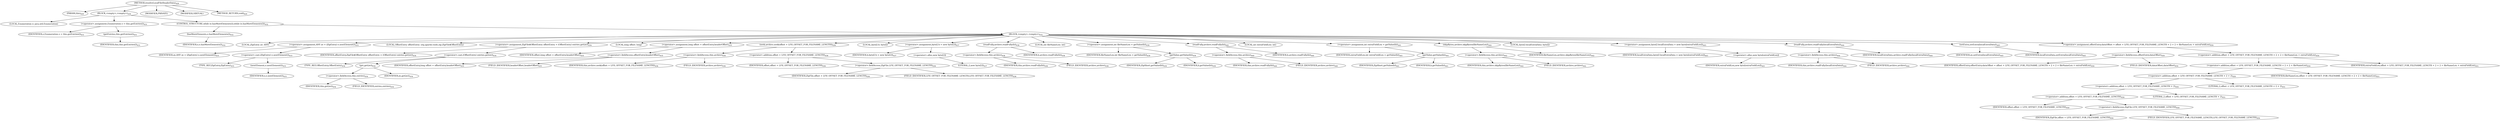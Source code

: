 digraph "resolveLocalFileHeaderData" {  
"772" [label = <(METHOD,resolveLocalFileHeaderData)<SUB>429</SUB>> ]
"39" [label = <(PARAM,this)<SUB>429</SUB>> ]
"773" [label = <(BLOCK,&lt;empty&gt;,&lt;empty&gt;)<SUB>430</SUB>> ]
"774" [label = <(LOCAL,Enumeration e: java.util.Enumeration)> ]
"775" [label = <(&lt;operator&gt;.assignment,Enumeration e = this.getEntries())<SUB>431</SUB>> ]
"776" [label = <(IDENTIFIER,e,Enumeration e = this.getEntries())<SUB>431</SUB>> ]
"777" [label = <(getEntries,this.getEntries())<SUB>431</SUB>> ]
"38" [label = <(IDENTIFIER,this,this.getEntries())<SUB>431</SUB>> ]
"778" [label = <(CONTROL_STRUCTURE,while (e.hasMoreElements()),while (e.hasMoreElements()))<SUB>432</SUB>> ]
"779" [label = <(hasMoreElements,e.hasMoreElements())<SUB>432</SUB>> ]
"780" [label = <(IDENTIFIER,e,e.hasMoreElements())<SUB>432</SUB>> ]
"781" [label = <(BLOCK,&lt;empty&gt;,&lt;empty&gt;)<SUB>432</SUB>> ]
"782" [label = <(LOCAL,ZipEntry ze: ANY)> ]
"783" [label = <(&lt;operator&gt;.assignment,ANY ze = (ZipEntry) e.nextElement())<SUB>433</SUB>> ]
"784" [label = <(IDENTIFIER,ze,ANY ze = (ZipEntry) e.nextElement())<SUB>433</SUB>> ]
"785" [label = <(&lt;operator&gt;.cast,(ZipEntry) e.nextElement())<SUB>433</SUB>> ]
"786" [label = <(TYPE_REF,ZipEntry,ZipEntry)<SUB>433</SUB>> ]
"787" [label = <(nextElement,e.nextElement())<SUB>433</SUB>> ]
"788" [label = <(IDENTIFIER,e,e.nextElement())<SUB>433</SUB>> ]
"789" [label = <(LOCAL,OffsetEntry offsetEntry: org.apache.tools.zip.ZipFile$OffsetEntry)> ]
"790" [label = <(&lt;operator&gt;.assignment,ZipFile$OffsetEntry offsetEntry = (OffsetEntry) entries.get(ze))<SUB>434</SUB>> ]
"791" [label = <(IDENTIFIER,offsetEntry,ZipFile$OffsetEntry offsetEntry = (OffsetEntry) entries.get(ze))<SUB>434</SUB>> ]
"792" [label = <(&lt;operator&gt;.cast,(OffsetEntry) entries.get(ze))<SUB>434</SUB>> ]
"793" [label = <(TYPE_REF,OffsetEntry,OffsetEntry)<SUB>434</SUB>> ]
"794" [label = <(get,get(ze))<SUB>434</SUB>> ]
"795" [label = <(&lt;operator&gt;.fieldAccess,this.entries)<SUB>434</SUB>> ]
"796" [label = <(IDENTIFIER,this,get(ze))<SUB>434</SUB>> ]
"797" [label = <(FIELD_IDENTIFIER,entries,entries)<SUB>434</SUB>> ]
"798" [label = <(IDENTIFIER,ze,get(ze))<SUB>434</SUB>> ]
"799" [label = <(LOCAL,long offset: long)> ]
"800" [label = <(&lt;operator&gt;.assignment,long offset = offsetEntry.headerOffset)<SUB>435</SUB>> ]
"801" [label = <(IDENTIFIER,offset,long offset = offsetEntry.headerOffset)<SUB>435</SUB>> ]
"802" [label = <(&lt;operator&gt;.fieldAccess,offsetEntry.headerOffset)<SUB>435</SUB>> ]
"803" [label = <(IDENTIFIER,offsetEntry,long offset = offsetEntry.headerOffset)<SUB>435</SUB>> ]
"804" [label = <(FIELD_IDENTIFIER,headerOffset,headerOffset)<SUB>435</SUB>> ]
"805" [label = <(seek,archive.seek(offset + LFH_OFFSET_FOR_FILENAME_LENGTH))<SUB>436</SUB>> ]
"806" [label = <(&lt;operator&gt;.fieldAccess,this.archive)<SUB>436</SUB>> ]
"807" [label = <(IDENTIFIER,this,archive.seek(offset + LFH_OFFSET_FOR_FILENAME_LENGTH))<SUB>436</SUB>> ]
"808" [label = <(FIELD_IDENTIFIER,archive,archive)<SUB>436</SUB>> ]
"809" [label = <(&lt;operator&gt;.addition,offset + LFH_OFFSET_FOR_FILENAME_LENGTH)<SUB>436</SUB>> ]
"810" [label = <(IDENTIFIER,offset,offset + LFH_OFFSET_FOR_FILENAME_LENGTH)<SUB>436</SUB>> ]
"811" [label = <(&lt;operator&gt;.fieldAccess,ZipFile.LFH_OFFSET_FOR_FILENAME_LENGTH)<SUB>436</SUB>> ]
"812" [label = <(IDENTIFIER,ZipFile,offset + LFH_OFFSET_FOR_FILENAME_LENGTH)<SUB>436</SUB>> ]
"813" [label = <(FIELD_IDENTIFIER,LFH_OFFSET_FOR_FILENAME_LENGTH,LFH_OFFSET_FOR_FILENAME_LENGTH)<SUB>436</SUB>> ]
"814" [label = <(LOCAL,byte[] b: byte[])> ]
"815" [label = <(&lt;operator&gt;.assignment,byte[] b = new byte[2])<SUB>437</SUB>> ]
"816" [label = <(IDENTIFIER,b,byte[] b = new byte[2])<SUB>437</SUB>> ]
"817" [label = <(&lt;operator&gt;.alloc,new byte[2])> ]
"818" [label = <(LITERAL,2,new byte[2])<SUB>437</SUB>> ]
"819" [label = <(readFully,archive.readFully(b))<SUB>438</SUB>> ]
"820" [label = <(&lt;operator&gt;.fieldAccess,this.archive)<SUB>438</SUB>> ]
"821" [label = <(IDENTIFIER,this,archive.readFully(b))<SUB>438</SUB>> ]
"822" [label = <(FIELD_IDENTIFIER,archive,archive)<SUB>438</SUB>> ]
"823" [label = <(IDENTIFIER,b,archive.readFully(b))<SUB>438</SUB>> ]
"824" [label = <(LOCAL,int fileNameLen: int)> ]
"825" [label = <(&lt;operator&gt;.assignment,int fileNameLen = getValue(b))<SUB>439</SUB>> ]
"826" [label = <(IDENTIFIER,fileNameLen,int fileNameLen = getValue(b))<SUB>439</SUB>> ]
"827" [label = <(getValue,getValue(b))<SUB>439</SUB>> ]
"828" [label = <(IDENTIFIER,ZipShort,getValue(b))<SUB>439</SUB>> ]
"829" [label = <(IDENTIFIER,b,getValue(b))<SUB>439</SUB>> ]
"830" [label = <(readFully,archive.readFully(b))<SUB>440</SUB>> ]
"831" [label = <(&lt;operator&gt;.fieldAccess,this.archive)<SUB>440</SUB>> ]
"832" [label = <(IDENTIFIER,this,archive.readFully(b))<SUB>440</SUB>> ]
"833" [label = <(FIELD_IDENTIFIER,archive,archive)<SUB>440</SUB>> ]
"834" [label = <(IDENTIFIER,b,archive.readFully(b))<SUB>440</SUB>> ]
"835" [label = <(LOCAL,int extraFieldLen: int)> ]
"836" [label = <(&lt;operator&gt;.assignment,int extraFieldLen = getValue(b))<SUB>441</SUB>> ]
"837" [label = <(IDENTIFIER,extraFieldLen,int extraFieldLen = getValue(b))<SUB>441</SUB>> ]
"838" [label = <(getValue,getValue(b))<SUB>441</SUB>> ]
"839" [label = <(IDENTIFIER,ZipShort,getValue(b))<SUB>441</SUB>> ]
"840" [label = <(IDENTIFIER,b,getValue(b))<SUB>441</SUB>> ]
"841" [label = <(skipBytes,archive.skipBytes(fileNameLen))<SUB>442</SUB>> ]
"842" [label = <(&lt;operator&gt;.fieldAccess,this.archive)<SUB>442</SUB>> ]
"843" [label = <(IDENTIFIER,this,archive.skipBytes(fileNameLen))<SUB>442</SUB>> ]
"844" [label = <(FIELD_IDENTIFIER,archive,archive)<SUB>442</SUB>> ]
"845" [label = <(IDENTIFIER,fileNameLen,archive.skipBytes(fileNameLen))<SUB>442</SUB>> ]
"846" [label = <(LOCAL,byte[] localExtraData: byte[])> ]
"847" [label = <(&lt;operator&gt;.assignment,byte[] localExtraData = new byte[extraFieldLen])<SUB>443</SUB>> ]
"848" [label = <(IDENTIFIER,localExtraData,byte[] localExtraData = new byte[extraFieldLen])<SUB>443</SUB>> ]
"849" [label = <(&lt;operator&gt;.alloc,new byte[extraFieldLen])> ]
"850" [label = <(IDENTIFIER,extraFieldLen,new byte[extraFieldLen])<SUB>443</SUB>> ]
"851" [label = <(readFully,archive.readFully(localExtraData))<SUB>444</SUB>> ]
"852" [label = <(&lt;operator&gt;.fieldAccess,this.archive)<SUB>444</SUB>> ]
"853" [label = <(IDENTIFIER,this,archive.readFully(localExtraData))<SUB>444</SUB>> ]
"854" [label = <(FIELD_IDENTIFIER,archive,archive)<SUB>444</SUB>> ]
"855" [label = <(IDENTIFIER,localExtraData,archive.readFully(localExtraData))<SUB>444</SUB>> ]
"856" [label = <(setExtra,setExtra(localExtraData))<SUB>445</SUB>> ]
"857" [label = <(IDENTIFIER,ze,setExtra(localExtraData))<SUB>445</SUB>> ]
"858" [label = <(IDENTIFIER,localExtraData,setExtra(localExtraData))<SUB>445</SUB>> ]
"859" [label = <(&lt;operator&gt;.assignment,offsetEntry.dataOffset = offset + LFH_OFFSET_FOR_FILENAME_LENGTH + 2 + 2 + fileNameLen + extraFieldLen)<SUB>450</SUB>> ]
"860" [label = <(&lt;operator&gt;.fieldAccess,offsetEntry.dataOffset)<SUB>450</SUB>> ]
"861" [label = <(IDENTIFIER,offsetEntry,offsetEntry.dataOffset = offset + LFH_OFFSET_FOR_FILENAME_LENGTH + 2 + 2 + fileNameLen + extraFieldLen)<SUB>450</SUB>> ]
"862" [label = <(FIELD_IDENTIFIER,dataOffset,dataOffset)<SUB>450</SUB>> ]
"863" [label = <(&lt;operator&gt;.addition,offset + LFH_OFFSET_FOR_FILENAME_LENGTH + 2 + 2 + fileNameLen + extraFieldLen)<SUB>450</SUB>> ]
"864" [label = <(&lt;operator&gt;.addition,offset + LFH_OFFSET_FOR_FILENAME_LENGTH + 2 + 2 + fileNameLen)<SUB>450</SUB>> ]
"865" [label = <(&lt;operator&gt;.addition,offset + LFH_OFFSET_FOR_FILENAME_LENGTH + 2 + 2)<SUB>450</SUB>> ]
"866" [label = <(&lt;operator&gt;.addition,offset + LFH_OFFSET_FOR_FILENAME_LENGTH + 2)<SUB>450</SUB>> ]
"867" [label = <(&lt;operator&gt;.addition,offset + LFH_OFFSET_FOR_FILENAME_LENGTH)<SUB>450</SUB>> ]
"868" [label = <(IDENTIFIER,offset,offset + LFH_OFFSET_FOR_FILENAME_LENGTH)<SUB>450</SUB>> ]
"869" [label = <(&lt;operator&gt;.fieldAccess,ZipFile.LFH_OFFSET_FOR_FILENAME_LENGTH)<SUB>450</SUB>> ]
"870" [label = <(IDENTIFIER,ZipFile,offset + LFH_OFFSET_FOR_FILENAME_LENGTH)<SUB>450</SUB>> ]
"871" [label = <(FIELD_IDENTIFIER,LFH_OFFSET_FOR_FILENAME_LENGTH,LFH_OFFSET_FOR_FILENAME_LENGTH)<SUB>450</SUB>> ]
"872" [label = <(LITERAL,2,offset + LFH_OFFSET_FOR_FILENAME_LENGTH + 2)<SUB>451</SUB>> ]
"873" [label = <(LITERAL,2,offset + LFH_OFFSET_FOR_FILENAME_LENGTH + 2 + 2)<SUB>451</SUB>> ]
"874" [label = <(IDENTIFIER,fileNameLen,offset + LFH_OFFSET_FOR_FILENAME_LENGTH + 2 + 2 + fileNameLen)<SUB>451</SUB>> ]
"875" [label = <(IDENTIFIER,extraFieldLen,offset + LFH_OFFSET_FOR_FILENAME_LENGTH + 2 + 2 + fileNameLen + extraFieldLen)<SUB>451</SUB>> ]
"876" [label = <(MODIFIER,PRIVATE)> ]
"877" [label = <(MODIFIER,VIRTUAL)> ]
"878" [label = <(METHOD_RETURN,void)<SUB>429</SUB>> ]
  "772" -> "39" 
  "772" -> "773" 
  "772" -> "876" 
  "772" -> "877" 
  "772" -> "878" 
  "773" -> "774" 
  "773" -> "775" 
  "773" -> "778" 
  "775" -> "776" 
  "775" -> "777" 
  "777" -> "38" 
  "778" -> "779" 
  "778" -> "781" 
  "779" -> "780" 
  "781" -> "782" 
  "781" -> "783" 
  "781" -> "789" 
  "781" -> "790" 
  "781" -> "799" 
  "781" -> "800" 
  "781" -> "805" 
  "781" -> "814" 
  "781" -> "815" 
  "781" -> "819" 
  "781" -> "824" 
  "781" -> "825" 
  "781" -> "830" 
  "781" -> "835" 
  "781" -> "836" 
  "781" -> "841" 
  "781" -> "846" 
  "781" -> "847" 
  "781" -> "851" 
  "781" -> "856" 
  "781" -> "859" 
  "783" -> "784" 
  "783" -> "785" 
  "785" -> "786" 
  "785" -> "787" 
  "787" -> "788" 
  "790" -> "791" 
  "790" -> "792" 
  "792" -> "793" 
  "792" -> "794" 
  "794" -> "795" 
  "794" -> "798" 
  "795" -> "796" 
  "795" -> "797" 
  "800" -> "801" 
  "800" -> "802" 
  "802" -> "803" 
  "802" -> "804" 
  "805" -> "806" 
  "805" -> "809" 
  "806" -> "807" 
  "806" -> "808" 
  "809" -> "810" 
  "809" -> "811" 
  "811" -> "812" 
  "811" -> "813" 
  "815" -> "816" 
  "815" -> "817" 
  "817" -> "818" 
  "819" -> "820" 
  "819" -> "823" 
  "820" -> "821" 
  "820" -> "822" 
  "825" -> "826" 
  "825" -> "827" 
  "827" -> "828" 
  "827" -> "829" 
  "830" -> "831" 
  "830" -> "834" 
  "831" -> "832" 
  "831" -> "833" 
  "836" -> "837" 
  "836" -> "838" 
  "838" -> "839" 
  "838" -> "840" 
  "841" -> "842" 
  "841" -> "845" 
  "842" -> "843" 
  "842" -> "844" 
  "847" -> "848" 
  "847" -> "849" 
  "849" -> "850" 
  "851" -> "852" 
  "851" -> "855" 
  "852" -> "853" 
  "852" -> "854" 
  "856" -> "857" 
  "856" -> "858" 
  "859" -> "860" 
  "859" -> "863" 
  "860" -> "861" 
  "860" -> "862" 
  "863" -> "864" 
  "863" -> "875" 
  "864" -> "865" 
  "864" -> "874" 
  "865" -> "866" 
  "865" -> "873" 
  "866" -> "867" 
  "866" -> "872" 
  "867" -> "868" 
  "867" -> "869" 
  "869" -> "870" 
  "869" -> "871" 
}

